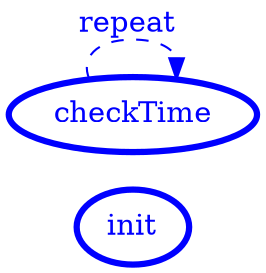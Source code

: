 /*
*
* A GraphViz DOT FSM description 
* Please use a GraphViz visualizer (like http://www.webgraphviz.com)
*  
*/

digraph finite_state_machine {
	rankdir=LR
	size="8,5"
	
	init [ color = red ][ fontcolor = red ][ penwidth = 3 ]
	init [ color = blue ][ fontcolor = blue ][ penwidth = 3 ]
	checkTime [ color = blue ][ fontcolor = blue ][ penwidth = 3 ]
	
	checkTime -> checkTime [ label = "repeat "][ style = dashed ][ color = blue ][ fontcolor = blue ]
}
